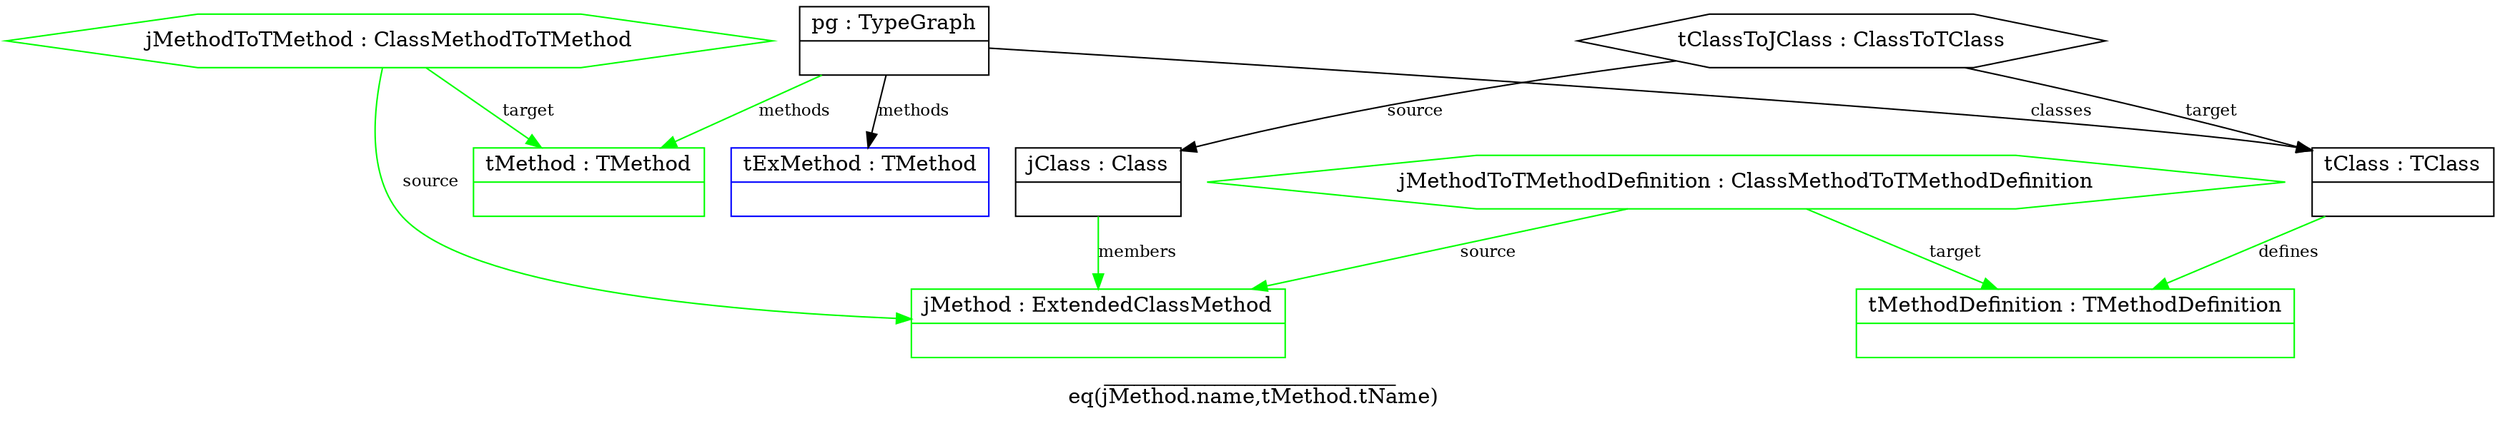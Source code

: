 digraph "MethodNameCreate" {
	label="_____________________________\n eq(jMethod.name,tMethod.tName)";

	subgraph "Correspondence Domain" {
	          "tClassToJClass : ClassToTClass" [shape=hexagon, color=black];
	          "jMethodToTMethodDefinition : ClassMethodToTMethodDefinition" [shape=hexagon, color=green];
	          "jMethodToTMethod : ClassMethodToTMethod" [shape=hexagon, color=green];

	          "tClassToJClass : ClassToTClass" -> "jClass : Class" [color=black, label="source", fontsize=11];
	          "jMethodToTMethodDefinition : ClassMethodToTMethodDefinition" -> "tMethodDefinition : TMethodDefinition" [color=green, label="target", fontsize=11];
	          "jMethodToTMethodDefinition : ClassMethodToTMethodDefinition" -> "jMethod : ExtendedClassMethod" [color=green, label="source", fontsize=11];
	          "jMethodToTMethod : ClassMethodToTMethod" -> "tMethod : TMethod" [color=green, label="target", fontsize=11];
	          "jMethodToTMethod : ClassMethodToTMethod" -> "jMethod : ExtendedClassMethod" [color=green, label="source", fontsize=11];
	          "tClassToJClass : ClassToTClass" -> "tClass : TClass" [color=black, label="target", fontsize=11];
	}
	subgraph "Source Domain" {
	          "jMethod : ExtendedClassMethod" [shape=record, color=green, label="{jMethod : ExtendedClassMethod | }"];
	          "jClass : Class" [shape=record, color=black, label="{jClass : Class | }"];

	          "jClass : Class" -> "jMethod : ExtendedClassMethod" [color=green, label="members", fontsize=11];
	}
	subgraph "Target Domain" {
	          "tExMethod : TMethod" [shape=record, color=blue, label="{tExMethod : TMethod | }"];
	          "tMethodDefinition : TMethodDefinition" [shape=record, color=green, label="{tMethodDefinition : TMethodDefinition | }"];
	          "pg : TypeGraph" [shape=record, color=black, label="{pg : TypeGraph | }"];
	          "tMethod : TMethod" [shape=record, color=green, label="{tMethod : TMethod | }"];
	          "tClass : TClass" [shape=record, color=black, label="{tClass : TClass | }"];

	          "pg : TypeGraph" -> "tMethod : TMethod" [color=green, label="methods", fontsize=11];
	          "pg : TypeGraph" -> "tClass : TClass" [color=black, label="classes", fontsize=11];
	          "tClass : TClass" -> "tMethodDefinition : TMethodDefinition" [color=green, label="defines", fontsize=11];
	          "pg : TypeGraph" -> "tExMethod : TMethod" [color=black, label="methods", fontsize=11];
	}
}